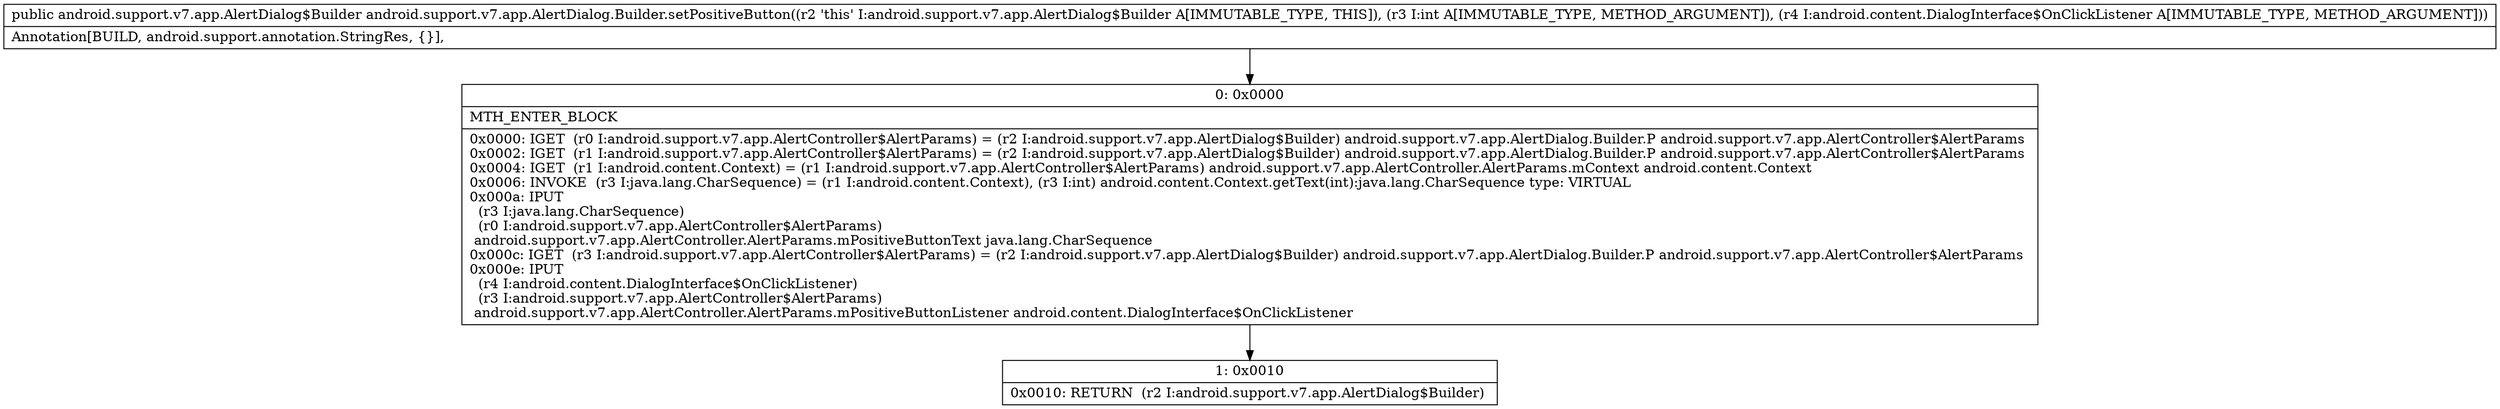 digraph "CFG forandroid.support.v7.app.AlertDialog.Builder.setPositiveButton(ILandroid\/content\/DialogInterface$OnClickListener;)Landroid\/support\/v7\/app\/AlertDialog$Builder;" {
Node_0 [shape=record,label="{0\:\ 0x0000|MTH_ENTER_BLOCK\l|0x0000: IGET  (r0 I:android.support.v7.app.AlertController$AlertParams) = (r2 I:android.support.v7.app.AlertDialog$Builder) android.support.v7.app.AlertDialog.Builder.P android.support.v7.app.AlertController$AlertParams \l0x0002: IGET  (r1 I:android.support.v7.app.AlertController$AlertParams) = (r2 I:android.support.v7.app.AlertDialog$Builder) android.support.v7.app.AlertDialog.Builder.P android.support.v7.app.AlertController$AlertParams \l0x0004: IGET  (r1 I:android.content.Context) = (r1 I:android.support.v7.app.AlertController$AlertParams) android.support.v7.app.AlertController.AlertParams.mContext android.content.Context \l0x0006: INVOKE  (r3 I:java.lang.CharSequence) = (r1 I:android.content.Context), (r3 I:int) android.content.Context.getText(int):java.lang.CharSequence type: VIRTUAL \l0x000a: IPUT  \l  (r3 I:java.lang.CharSequence)\l  (r0 I:android.support.v7.app.AlertController$AlertParams)\l android.support.v7.app.AlertController.AlertParams.mPositiveButtonText java.lang.CharSequence \l0x000c: IGET  (r3 I:android.support.v7.app.AlertController$AlertParams) = (r2 I:android.support.v7.app.AlertDialog$Builder) android.support.v7.app.AlertDialog.Builder.P android.support.v7.app.AlertController$AlertParams \l0x000e: IPUT  \l  (r4 I:android.content.DialogInterface$OnClickListener)\l  (r3 I:android.support.v7.app.AlertController$AlertParams)\l android.support.v7.app.AlertController.AlertParams.mPositiveButtonListener android.content.DialogInterface$OnClickListener \l}"];
Node_1 [shape=record,label="{1\:\ 0x0010|0x0010: RETURN  (r2 I:android.support.v7.app.AlertDialog$Builder) \l}"];
MethodNode[shape=record,label="{public android.support.v7.app.AlertDialog$Builder android.support.v7.app.AlertDialog.Builder.setPositiveButton((r2 'this' I:android.support.v7.app.AlertDialog$Builder A[IMMUTABLE_TYPE, THIS]), (r3 I:int A[IMMUTABLE_TYPE, METHOD_ARGUMENT]), (r4 I:android.content.DialogInterface$OnClickListener A[IMMUTABLE_TYPE, METHOD_ARGUMENT]))  | Annotation[BUILD, android.support.annotation.StringRes, \{\}], \l}"];
MethodNode -> Node_0;
Node_0 -> Node_1;
}

